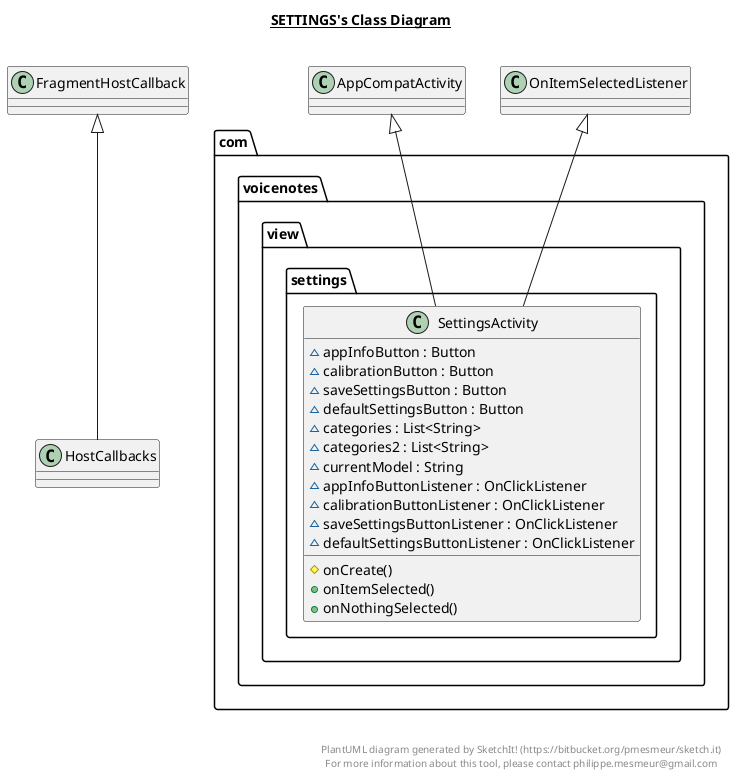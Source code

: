@startuml

title __SETTINGS's Class Diagram__\n

  package com.voicenotes {
    package com.voicenotes.view.settings {
      class SettingsActivity {
          ~ appInfoButton : Button
          ~ calibrationButton : Button
          ~ saveSettingsButton : Button
          ~ defaultSettingsButton : Button
          ~ categories : List<String>
          ~ categories2 : List<String>
          ~ currentModel : String
          ~ appInfoButtonListener : OnClickListener
          ~ calibrationButtonListener : OnClickListener
          ~ saveSettingsButtonListener : OnClickListener
          ~ defaultSettingsButtonListener : OnClickListener
          # onCreate()
          + onItemSelected()
          + onNothingSelected()
      }
    }
  }
  

  SettingsActivity -up-|> OnItemSelectedListener
  SettingsActivity -up-|> AppCompatActivity
  HostCallbacks -up-|> FragmentHostCallback


right footer


PlantUML diagram generated by SketchIt! (https://bitbucket.org/pmesmeur/sketch.it)
For more information about this tool, please contact philippe.mesmeur@gmail.com
endfooter

@enduml

